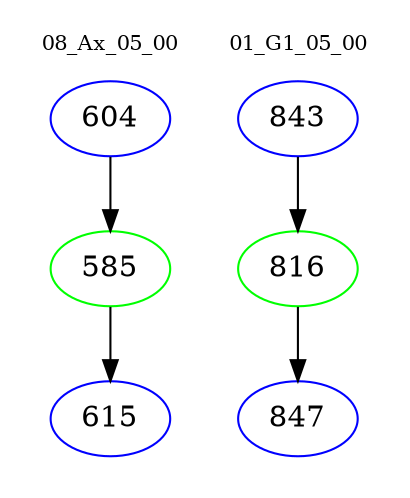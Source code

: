 digraph{
subgraph cluster_0 {
color = white
label = "08_Ax_05_00";
fontsize=10;
T0_604 [label="604", color="blue"]
T0_604 -> T0_585 [color="black"]
T0_585 [label="585", color="green"]
T0_585 -> T0_615 [color="black"]
T0_615 [label="615", color="blue"]
}
subgraph cluster_1 {
color = white
label = "01_G1_05_00";
fontsize=10;
T1_843 [label="843", color="blue"]
T1_843 -> T1_816 [color="black"]
T1_816 [label="816", color="green"]
T1_816 -> T1_847 [color="black"]
T1_847 [label="847", color="blue"]
}
}
